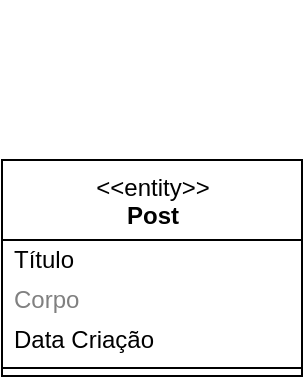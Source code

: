<mxfile>
    <diagram id="ql6VVV7ZE26r0riWOdKD" name="Page-1">
        <mxGraphModel dx="906" dy="504" grid="1" gridSize="10" guides="1" tooltips="1" connect="1" arrows="1" fold="1" page="1" pageScale="1" pageWidth="850" pageHeight="1100" math="0" shadow="0">
            <root>
                <mxCell id="0"/>
                <mxCell id="1" parent="0"/>
                <mxCell id="12" value="&amp;lt;&amp;lt;entity&amp;gt;&amp;gt;&lt;br&gt;&lt;b&gt;Post&lt;/b&gt;" style="swimlane;fontStyle=0;align=center;verticalAlign=top;childLayout=stackLayout;horizontal=1;startSize=40;horizontalStack=0;resizeParent=1;resizeParentMax=0;resizeLast=0;collapsible=0;marginBottom=0;html=1;" vertex="1" parent="1">
                    <mxGeometry x="350" y="90" width="150" height="108" as="geometry"/>
                </mxCell>
                <mxCell id="14" value="Título" style="text;html=1;strokeColor=none;fillColor=none;align=left;verticalAlign=middle;spacingLeft=4;spacingRight=4;overflow=hidden;rotatable=0;points=[[0,0.5],[1,0.5]];portConstraint=eastwest;" vertex="1" parent="12">
                    <mxGeometry y="40" width="150" height="20" as="geometry"/>
                </mxCell>
                <mxCell id="15" value="Corpo" style="text;html=1;strokeColor=none;fillColor=none;align=left;verticalAlign=middle;spacingLeft=4;spacingRight=4;overflow=hidden;rotatable=0;points=[[0,0.5],[1,0.5]];portConstraint=eastwest;fontColor=#808080;" vertex="1" parent="12">
                    <mxGeometry y="60" width="150" height="20" as="geometry"/>
                </mxCell>
                <mxCell id="16" value="Data Criação" style="text;html=1;strokeColor=none;fillColor=none;align=left;verticalAlign=middle;spacingLeft=4;spacingRight=4;overflow=hidden;rotatable=0;points=[[0,0.5],[1,0.5]];portConstraint=eastwest;" vertex="1" parent="12">
                    <mxGeometry y="80" width="150" height="20" as="geometry"/>
                </mxCell>
                <mxCell id="17" value="" style="line;strokeWidth=1;fillColor=none;align=left;verticalAlign=middle;spacingTop=-1;spacingLeft=3;spacingRight=3;rotatable=0;labelPosition=right;points=[];portConstraint=eastwest;" vertex="1" parent="12">
                    <mxGeometry y="100" width="150" height="8" as="geometry"/>
                </mxCell>
                <mxCell id="26" value="&lt;b&gt;&lt;font color=&quot;#ffffff&quot;&gt;Contexto Inicial Blog&lt;/font&gt;&lt;/b&gt;" style="text;html=1;strokeColor=none;fillColor=none;align=center;verticalAlign=middle;whiteSpace=wrap;rounded=0;fontColor=none;" vertex="1" parent="1">
                    <mxGeometry x="363" y="10" width="125" height="30" as="geometry"/>
                </mxCell>
            </root>
        </mxGraphModel>
    </diagram>
</mxfile>